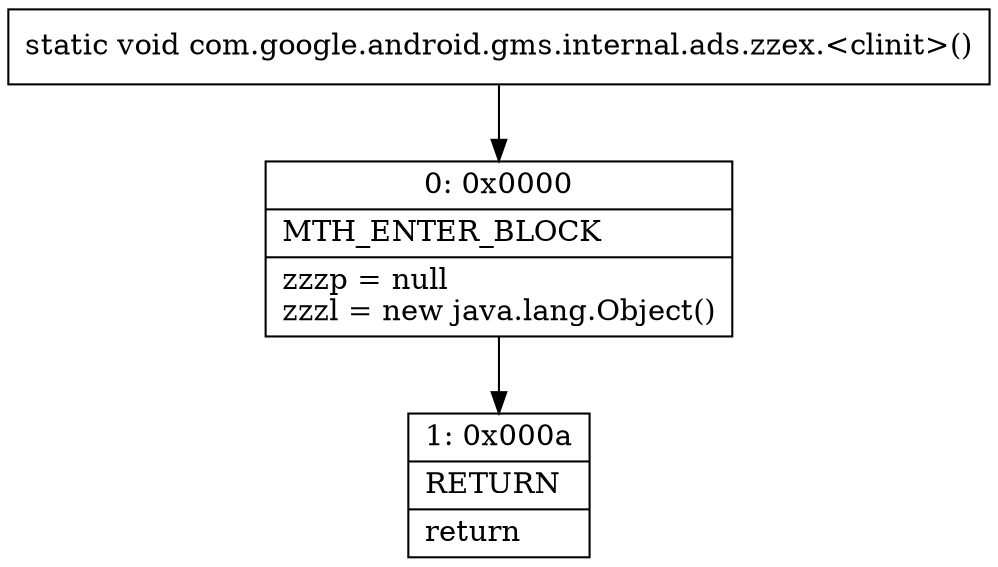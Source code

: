 digraph "CFG forcom.google.android.gms.internal.ads.zzex.\<clinit\>()V" {
Node_0 [shape=record,label="{0\:\ 0x0000|MTH_ENTER_BLOCK\l|zzzp = null\lzzzl = new java.lang.Object()\l}"];
Node_1 [shape=record,label="{1\:\ 0x000a|RETURN\l|return\l}"];
MethodNode[shape=record,label="{static void com.google.android.gms.internal.ads.zzex.\<clinit\>() }"];
MethodNode -> Node_0;
Node_0 -> Node_1;
}


